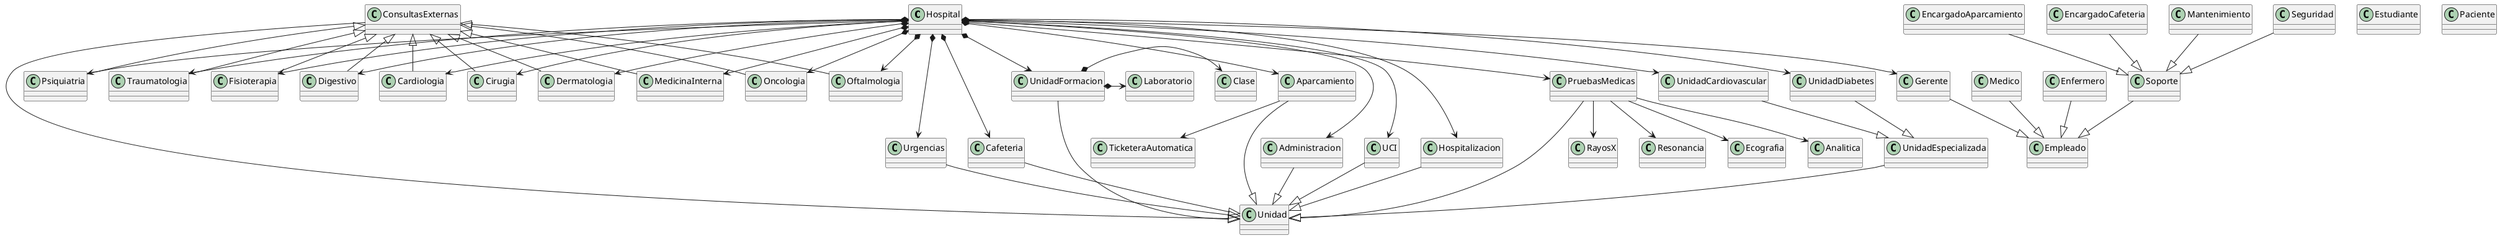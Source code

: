 @startuml Hospital

class Hospital

Hospital *--> Administracion
Hospital *--> Digestivo
Hospital *--> Cardiologia
Hospital *--> Cirugia
Hospital *--> Dermatologia
Hospital *--> MedicinaInterna
Hospital *--> Oncologia
Hospital *--> Oftalmologia
Hospital *--> Psiquiatria
Hospital *--> Traumatologia
Hospital *--> Fisioterapia
Hospital *--> UCI
Hospital *--> Hospitalizacion
Hospital *--> PruebasMedicas
Hospital *--> UnidadDiabetes
Hospital *--> UnidadCardiovascular
Hospital *--> Urgencias
Hospital *--> UnidadFormacion
Hospital *--> Cafeteria
Hospital *--> Aparcamiento

Hospital o--> Gerente
class Unidad

Administracion --|> Unidad

ConsultasExternas --|> Unidad
Digestivo -up-|> ConsultasExternas
Cardiologia -up-|> ConsultasExternas
Cirugia -up-|> ConsultasExternas
Dermatologia -up-|> ConsultasExternas
MedicinaInterna -up-|> ConsultasExternas
Oncologia -up-|> ConsultasExternas
Oftalmologia -up-|> ConsultasExternas
Psiquiatria -up-|> ConsultasExternas
Traumatologia -up-|> ConsultasExternas
Fisioterapia -up-|> ConsultasExternas

UCI --|> Unidad
Hospitalizacion --|> Unidad

PruebasMedicas --|> Unidad
PruebasMedicas --> Analitica
PruebasMedicas --> RayosX
PruebasMedicas --> Resonancia
PruebasMedicas --> Ecografia

UnidadEspecializada --|> Unidad
UnidadDiabetes --|> UnidadEspecializada
UnidadCardiovascular --|> UnidadEspecializada

Urgencias --|> Unidad

UnidadFormacion --|> Unidad
UnidadFormacion *-> Clase
UnidadFormacion *-> Laboratorio

Cafeteria --|> Unidad

Aparcamiento --|> Unidad
Aparcamiento --> TicketeraAutomatica

class Empleado

Gerente --|> Empleado
Medico --|> Empleado
Enfermero --|> Empleado
Soporte --|> Empleado
Mantenimiento --|> Soporte
Seguridad --|> Soporte
EncargadoAparcamiento --|> Soporte
EncargadoCafeteria --|> Soporte

class Estudiante

class Paciente

@enduml

